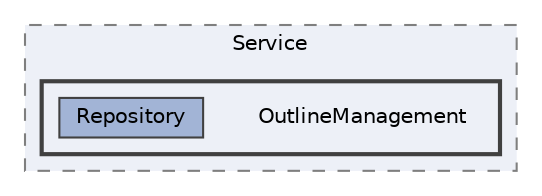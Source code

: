 digraph "C:/Users/むずでょ/Documents/Unity Projects/RMU-1-00-00-Research/Assets/RPGMaker/Codebase/CoreSystem/Service/OutlineManagement"
{
 // LATEX_PDF_SIZE
  bgcolor="transparent";
  edge [fontname=Helvetica,fontsize=10,labelfontname=Helvetica,labelfontsize=10];
  node [fontname=Helvetica,fontsize=10,shape=box,height=0.2,width=0.4];
  compound=true
  subgraph clusterdir_f6370be67d47f167b845e3b3585bdc26 {
    graph [ bgcolor="#edf0f7", pencolor="grey50", label="Service", fontname=Helvetica,fontsize=10 style="filled,dashed", URL="dir_f6370be67d47f167b845e3b3585bdc26.html",tooltip=""]
  subgraph clusterdir_58ab0577956dc576968e209932433675 {
    graph [ bgcolor="#edf0f7", pencolor="grey25", label="", fontname=Helvetica,fontsize=10 style="filled,bold", URL="dir_58ab0577956dc576968e209932433675.html",tooltip=""]
    dir_58ab0577956dc576968e209932433675 [shape=plaintext, label="OutlineManagement"];
  dir_f641676c22835bd53efe49ef16f03f5d [label="Repository", fillcolor="#a2b4d6", color="grey25", style="filled", URL="dir_f641676c22835bd53efe49ef16f03f5d.html",tooltip=""];
  }
  }
}
